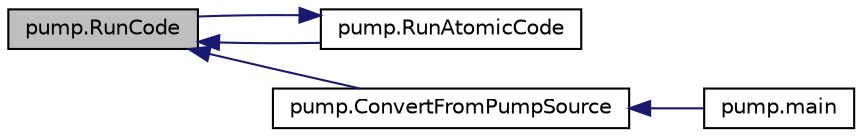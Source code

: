 digraph "pump.RunCode"
{
  edge [fontname="Helvetica",fontsize="10",labelfontname="Helvetica",labelfontsize="10"];
  node [fontname="Helvetica",fontsize="10",shape=record];
  rankdir="LR";
  Node300 [label="pump.RunCode",height=0.2,width=0.4,color="black", fillcolor="grey75", style="filled", fontcolor="black"];
  Node300 -> Node301 [dir="back",color="midnightblue",fontsize="10",style="solid",fontname="Helvetica"];
  Node301 [label="pump.RunAtomicCode",height=0.2,width=0.4,color="black", fillcolor="white", style="filled",URL="$df/d92/namespacepump.html#a901e6abd34691a0d779178a615cc09c1"];
  Node301 -> Node300 [dir="back",color="midnightblue",fontsize="10",style="solid",fontname="Helvetica"];
  Node300 -> Node302 [dir="back",color="midnightblue",fontsize="10",style="solid",fontname="Helvetica"];
  Node302 [label="pump.ConvertFromPumpSource",height=0.2,width=0.4,color="black", fillcolor="white", style="filled",URL="$df/d92/namespacepump.html#a568fe53d1443489ac15bac4a0f9faf91"];
  Node302 -> Node303 [dir="back",color="midnightblue",fontsize="10",style="solid",fontname="Helvetica"];
  Node303 [label="pump.main",height=0.2,width=0.4,color="black", fillcolor="white", style="filled",URL="$df/d92/namespacepump.html#abcf26971f7bdbad77c2c168c110312df"];
}
